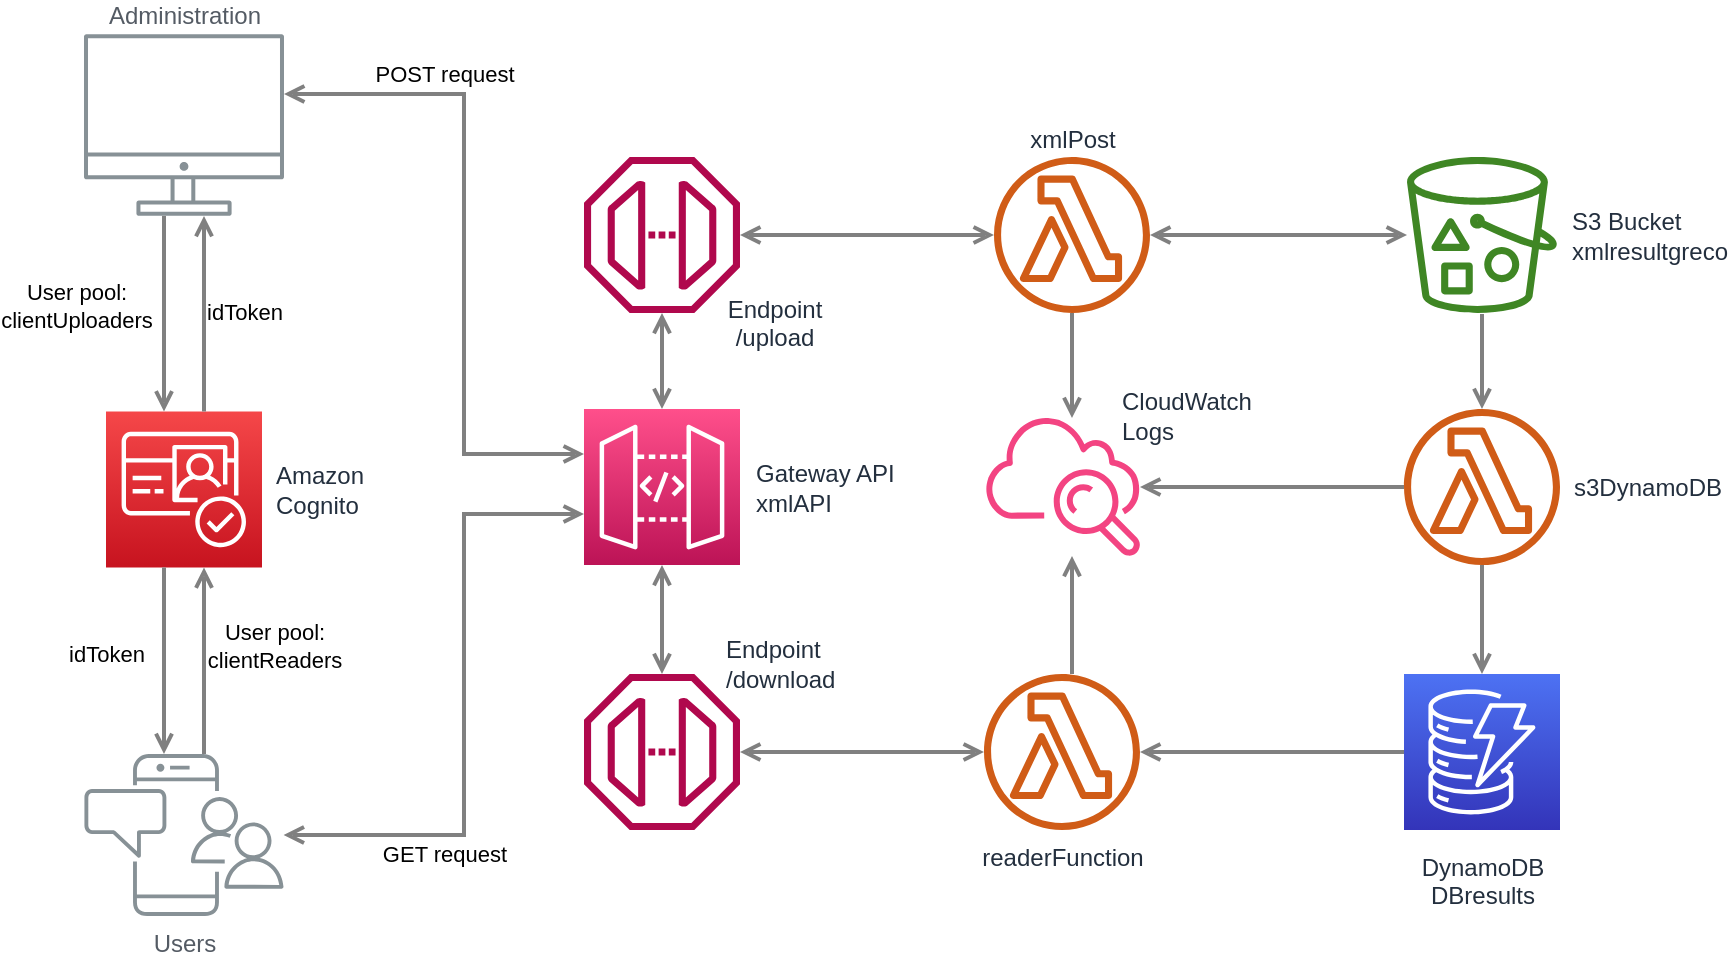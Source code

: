 <mxfile version="17.5.0" type="device"><diagram id="Ht1M8jgEwFfnCIfOTk4-" name="Page-1"><mxGraphModel dx="1185" dy="620" grid="1" gridSize="10" guides="1" tooltips="1" connect="1" arrows="1" fold="1" page="1" pageScale="1" pageWidth="1169" pageHeight="827" math="0" shadow="0"><root><mxCell id="0"/><mxCell id="1" parent="0"/><mxCell id="UEzPUAAOIrF-is8g5C7q-129" style="edgeStyle=orthogonalEdgeStyle;rounded=0;orthogonalLoop=1;jettySize=auto;html=1;startArrow=open;startFill=0;endArrow=open;endFill=0;strokeWidth=2;strokeColor=#808080;" parent="1" source="-7c4f6hhUFT_Cc1uzIeb-42" target="-7c4f6hhUFT_Cc1uzIeb-7" edge="1"><mxGeometry relative="1" as="geometry"><Array as="points"><mxPoint x="514" y="509"/></Array><mxPoint x="514" y="432.5" as="sourcePoint"/></mxGeometry></mxCell><mxCell id="UEzPUAAOIrF-is8g5C7q-142" style="edgeStyle=orthogonalEdgeStyle;rounded=0;orthogonalLoop=1;jettySize=auto;html=1;startArrow=open;startFill=0;endArrow=open;endFill=0;strokeWidth=2;strokeColor=#808080;" parent="1" source="-7c4f6hhUFT_Cc1uzIeb-40" target="UEzPUAAOIrF-is8g5C7q-115" edge="1"><mxGeometry relative="1" as="geometry"><mxPoint x="519" y="337.5" as="sourcePoint"/><mxPoint x="690.5" y="386.5" as="targetPoint"/><Array as="points"><mxPoint x="519" y="250"/></Array></mxGeometry></mxCell><mxCell id="UEzPUAAOIrF-is8g5C7q-109" value="Administration" style="outlineConnect=0;gradientColor=none;fontColor=#545B64;strokeColor=none;fillColor=#879196;dashed=0;verticalLabelPosition=top;verticalAlign=bottom;align=center;html=1;fontSize=12;fontStyle=0;aspect=fixed;shape=mxgraph.aws4.illustration_desktop;pointerEvents=1;labelBackgroundColor=#ffffff;labelPosition=center;" parent="1" vertex="1"><mxGeometry x="230" y="150" width="100" height="91" as="geometry"/></mxCell><mxCell id="UEzPUAAOIrF-is8g5C7q-110" value="&lt;div&gt;Users&lt;/div&gt;" style="outlineConnect=0;gradientColor=none;fontColor=#545B64;strokeColor=none;fillColor=#879196;dashed=0;verticalLabelPosition=bottom;verticalAlign=top;align=center;html=1;fontSize=12;fontStyle=0;aspect=fixed;shape=mxgraph.aws4.illustration_notification;pointerEvents=1;labelBackgroundColor=#ffffff;" parent="1" vertex="1"><mxGeometry x="230" y="510" width="100" height="81" as="geometry"/></mxCell><mxCell id="UEzPUAAOIrF-is8g5C7q-111" value="&lt;div&gt;Amazon&lt;/div&gt;&lt;div&gt;Cognito&lt;/div&gt;" style="outlineConnect=0;fontColor=#232F3E;gradientColor=#F54749;gradientDirection=north;fillColor=#C7131F;strokeColor=#ffffff;dashed=0;verticalLabelPosition=middle;verticalAlign=middle;align=left;html=1;fontSize=12;fontStyle=0;aspect=fixed;shape=mxgraph.aws4.resourceIcon;resIcon=mxgraph.aws4.cognito;labelBackgroundColor=#ffffff;labelPosition=right;spacingLeft=5;" parent="1" vertex="1"><mxGeometry x="241" y="338.75" width="78" height="78" as="geometry"/></mxCell><mxCell id="UEzPUAAOIrF-is8g5C7q-115" value="xmlPost" style="outlineConnect=0;fontColor=#232F3E;gradientColor=none;fillColor=#D05C17;strokeColor=none;dashed=0;verticalLabelPosition=top;verticalAlign=bottom;align=center;html=1;fontSize=12;fontStyle=0;aspect=fixed;pointerEvents=1;shape=mxgraph.aws4.lambda_function;labelBackgroundColor=#ffffff;labelPosition=center;" parent="1" vertex="1"><mxGeometry x="685" y="211.5" width="78" height="78" as="geometry"/></mxCell><mxCell id="UEzPUAAOIrF-is8g5C7q-119" value="&lt;div&gt;DynamoDB&lt;/div&gt;&lt;div&gt;DBresults&lt;br&gt;&lt;/div&gt;" style="outlineConnect=0;fontColor=#232F3E;gradientColor=#4D72F3;gradientDirection=north;fillColor=#3334B9;strokeColor=#ffffff;dashed=0;verticalLabelPosition=bottom;verticalAlign=top;align=center;html=1;fontSize=12;fontStyle=0;aspect=fixed;shape=mxgraph.aws4.resourceIcon;resIcon=mxgraph.aws4.dynamodb;labelBackgroundColor=#ffffff;spacingTop=5;" parent="1" vertex="1"><mxGeometry x="890.0" y="470" width="78" height="78" as="geometry"/></mxCell><mxCell id="UEzPUAAOIrF-is8g5C7q-123" value="CloudWatch&lt;div&gt;Logs&lt;/div&gt;" style="outlineConnect=0;fontColor=#232F3E;gradientColor=none;gradientDirection=north;fillColor=#F34482;strokeColor=none;dashed=0;verticalLabelPosition=top;verticalAlign=bottom;align=left;html=1;fontSize=12;fontStyle=0;aspect=fixed;shape=mxgraph.aws4.cloudwatch;labelBackgroundColor=#ffffff;labelPosition=right;spacingLeft=-11;spacingTop=0;spacingBottom=-20;" parent="1" vertex="1"><mxGeometry x="680.0" y="337.5" width="78" height="78" as="geometry"/></mxCell><mxCell id="-7c4f6hhUFT_Cc1uzIeb-4" style="edgeStyle=orthogonalEdgeStyle;rounded=0;orthogonalLoop=1;jettySize=auto;html=1;startArrow=open;startFill=0;endArrow=open;endFill=0;strokeWidth=2;strokeColor=#808080;" parent="1" source="UEzPUAAOIrF-is8g5C7q-110" target="-7c4f6hhUFT_Cc1uzIeb-39" edge="1"><mxGeometry relative="1" as="geometry"><mxPoint x="375.5" y="500" as="sourcePoint"/><mxPoint x="480" y="390" as="targetPoint"/><Array as="points"><mxPoint x="420" y="551"/><mxPoint x="420" y="390"/></Array></mxGeometry></mxCell><mxCell id="-7c4f6hhUFT_Cc1uzIeb-5" style="edgeStyle=orthogonalEdgeStyle;rounded=0;orthogonalLoop=1;jettySize=auto;html=1;startArrow=open;startFill=0;endArrow=open;endFill=0;strokeWidth=2;strokeColor=#808080;" parent="1" source="UEzPUAAOIrF-is8g5C7q-109" target="-7c4f6hhUFT_Cc1uzIeb-39" edge="1"><mxGeometry relative="1" as="geometry"><mxPoint x="370.285" y="500.5" as="sourcePoint"/><mxPoint x="480" y="360" as="targetPoint"/><Array as="points"><mxPoint x="420" y="180"/><mxPoint x="420" y="360"/></Array></mxGeometry></mxCell><mxCell id="-7c4f6hhUFT_Cc1uzIeb-21" value="&lt;div&gt;idToken&lt;/div&gt;" style="edgeLabel;html=1;align=center;verticalAlign=middle;resizable=0;points=[];" parent="-7c4f6hhUFT_Cc1uzIeb-5" vertex="1" connectable="0"><mxGeometry x="0.024" y="-5" relative="1" as="geometry"><mxPoint x="-105" y="30" as="offset"/></mxGeometry></mxCell><mxCell id="-7c4f6hhUFT_Cc1uzIeb-6" style="edgeStyle=orthogonalEdgeStyle;rounded=0;orthogonalLoop=1;jettySize=auto;html=1;startArrow=open;startFill=0;endArrow=open;endFill=0;strokeWidth=2;strokeColor=#808080;" parent="1" source="UEzPUAAOIrF-is8g5C7q-115" target="-7c4f6hhUFT_Cc1uzIeb-31" edge="1"><mxGeometry relative="1" as="geometry"><mxPoint x="746.505" y="509.5" as="sourcePoint"/><mxPoint x="900.5" y="360" as="targetPoint"/><Array as="points"><mxPoint x="880" y="251"/><mxPoint x="880" y="251"/></Array></mxGeometry></mxCell><mxCell id="-7c4f6hhUFT_Cc1uzIeb-7" value="readerFunction" style="outlineConnect=0;fontColor=#232F3E;gradientColor=none;fillColor=#D05C17;strokeColor=none;dashed=0;verticalLabelPosition=bottom;verticalAlign=top;align=center;html=1;fontSize=12;fontStyle=0;aspect=fixed;pointerEvents=1;shape=mxgraph.aws4.lambda_function;labelBackgroundColor=#ffffff;" parent="1" vertex="1"><mxGeometry x="680" y="470" width="78" height="78" as="geometry"/></mxCell><mxCell id="-7c4f6hhUFT_Cc1uzIeb-12" style="edgeStyle=orthogonalEdgeStyle;rounded=0;orthogonalLoop=1;jettySize=auto;html=1;startArrow=open;startFill=0;endArrow=none;endFill=0;strokeWidth=2;strokeColor=#808080;" parent="1" source="UEzPUAAOIrF-is8g5C7q-123" target="UEzPUAAOIrF-is8g5C7q-115" edge="1"><mxGeometry relative="1" as="geometry"><mxPoint x="877.5" y="424.75" as="sourcePoint"/><mxPoint x="739.999" y="315.25" as="targetPoint"/><Array as="points"><mxPoint x="724" y="330"/><mxPoint x="724" y="330"/></Array></mxGeometry></mxCell><mxCell id="-7c4f6hhUFT_Cc1uzIeb-13" style="edgeStyle=orthogonalEdgeStyle;rounded=0;orthogonalLoop=1;jettySize=auto;html=1;startArrow=open;startFill=0;endArrow=none;endFill=0;strokeWidth=2;strokeColor=#808080;" parent="1" source="UEzPUAAOIrF-is8g5C7q-123" target="-7c4f6hhUFT_Cc1uzIeb-7" edge="1"><mxGeometry relative="1" as="geometry"><mxPoint x="810" y="440" as="sourcePoint"/><mxPoint x="734" y="299.5" as="targetPoint"/><Array as="points"><mxPoint x="724" y="430"/><mxPoint x="724" y="430"/></Array></mxGeometry></mxCell><mxCell id="-7c4f6hhUFT_Cc1uzIeb-18" style="edgeStyle=orthogonalEdgeStyle;rounded=0;orthogonalLoop=1;jettySize=auto;html=1;startArrow=open;startFill=0;endArrow=none;endFill=0;strokeWidth=2;strokeColor=#808080;" parent="1" source="UEzPUAAOIrF-is8g5C7q-111" target="UEzPUAAOIrF-is8g5C7q-109" edge="1"><mxGeometry relative="1" as="geometry"><mxPoint x="734" y="352.021" as="sourcePoint"/><mxPoint x="734" y="299.5" as="targetPoint"/><Array as="points"><mxPoint x="270" y="300"/><mxPoint x="270" y="300"/></Array></mxGeometry></mxCell><mxCell id="-7c4f6hhUFT_Cc1uzIeb-19" style="edgeStyle=orthogonalEdgeStyle;rounded=0;orthogonalLoop=1;jettySize=auto;html=1;startArrow=open;startFill=0;endArrow=none;endFill=0;strokeWidth=2;strokeColor=#808080;" parent="1" source="UEzPUAAOIrF-is8g5C7q-109" target="UEzPUAAOIrF-is8g5C7q-111" edge="1"><mxGeometry relative="1" as="geometry"><mxPoint x="280" y="307.187" as="sourcePoint"/><mxPoint x="280" y="348.75" as="targetPoint"/><Array as="points"><mxPoint x="290" y="310"/><mxPoint x="290" y="310"/></Array></mxGeometry></mxCell><mxCell id="-7c4f6hhUFT_Cc1uzIeb-22" value="&lt;div&gt;User pool:&lt;br&gt;&lt;/div&gt;&lt;div&gt;clientUploaders&lt;/div&gt;" style="edgeLabel;html=1;align=center;verticalAlign=middle;resizable=0;points=[];" parent="1" vertex="1" connectable="0"><mxGeometry x="220" y="289.5" as="geometry"><mxPoint x="6" y="-4" as="offset"/></mxGeometry></mxCell><mxCell id="-7c4f6hhUFT_Cc1uzIeb-23" value="&lt;div&gt;idToken&lt;/div&gt;" style="edgeLabel;html=1;align=center;verticalAlign=middle;resizable=0;points=[];" parent="1" vertex="1" connectable="0"><mxGeometry x="241" y="460.0" as="geometry"/></mxCell><mxCell id="-7c4f6hhUFT_Cc1uzIeb-24" style="edgeStyle=orthogonalEdgeStyle;rounded=0;orthogonalLoop=1;jettySize=auto;html=1;startArrow=open;startFill=0;endArrow=none;endFill=0;strokeWidth=2;strokeColor=#808080;" parent="1" source="UEzPUAAOIrF-is8g5C7q-110" target="UEzPUAAOIrF-is8g5C7q-111" edge="1"><mxGeometry relative="1" as="geometry"><mxPoint x="270" y="458.31" as="sourcePoint"/><mxPoint x="270" y="416.747" as="targetPoint"/><Array as="points"><mxPoint x="270" y="440"/><mxPoint x="270" y="440"/></Array></mxGeometry></mxCell><mxCell id="-7c4f6hhUFT_Cc1uzIeb-25" style="edgeStyle=orthogonalEdgeStyle;rounded=0;orthogonalLoop=1;jettySize=auto;html=1;startArrow=open;startFill=0;endArrow=none;endFill=0;strokeWidth=2;strokeColor=#808080;" parent="1" source="UEzPUAAOIrF-is8g5C7q-111" target="UEzPUAAOIrF-is8g5C7q-110" edge="1"><mxGeometry relative="1" as="geometry"><mxPoint x="290" y="416.747" as="sourcePoint"/><mxPoint x="290" y="458.31" as="targetPoint"/><Array as="points"><mxPoint x="290" y="433"/><mxPoint x="290" y="433"/></Array></mxGeometry></mxCell><mxCell id="-7c4f6hhUFT_Cc1uzIeb-26" value="&lt;div&gt;User pool:&lt;br&gt;&lt;/div&gt;&lt;div&gt;clientReaders&lt;/div&gt;" style="edgeLabel;html=1;align=center;verticalAlign=middle;resizable=0;points=[];" parent="1" vertex="1" connectable="0"><mxGeometry x="319" y="460.0" as="geometry"><mxPoint x="6" y="-4" as="offset"/></mxGeometry></mxCell><mxCell id="-7c4f6hhUFT_Cc1uzIeb-31" value="&lt;div&gt;S3 Bucket&lt;/div&gt;xmlresultgreco" style="sketch=0;outlineConnect=0;fontColor=#232F3E;gradientColor=none;fillColor=#3F8624;strokeColor=none;dashed=0;verticalLabelPosition=middle;verticalAlign=middle;align=left;html=1;fontSize=12;fontStyle=0;aspect=fixed;pointerEvents=1;shape=mxgraph.aws4.bucket_with_objects;labelPosition=right;spacingLeft=5;" parent="1" vertex="1"><mxGeometry x="891.5" y="211.5" width="75" height="78" as="geometry"/></mxCell><mxCell id="-7c4f6hhUFT_Cc1uzIeb-37" value="POST request" style="edgeLabel;html=1;align=center;verticalAlign=middle;resizable=0;points=[];" parent="1" vertex="1" connectable="0"><mxGeometry x="410" y="170" as="geometry"/></mxCell><mxCell id="-7c4f6hhUFT_Cc1uzIeb-38" value="GET request" style="edgeLabel;html=1;align=center;verticalAlign=middle;resizable=0;points=[];" parent="1" vertex="1" connectable="0"><mxGeometry x="410" y="560" as="geometry"/></mxCell><mxCell id="-7c4f6hhUFT_Cc1uzIeb-39" value="&lt;div&gt;Gateway API&lt;/div&gt;&lt;div&gt;xmlAPI&lt;br&gt;&lt;/div&gt;" style="sketch=0;points=[[0,0,0],[0.25,0,0],[0.5,0,0],[0.75,0,0],[1,0,0],[0,1,0],[0.25,1,0],[0.5,1,0],[0.75,1,0],[1,1,0],[0,0.25,0],[0,0.5,0],[0,0.75,0],[1,0.25,0],[1,0.5,0],[1,0.75,0]];outlineConnect=0;fontColor=#232F3E;gradientColor=#FF4F8B;gradientDirection=north;fillColor=#BC1356;strokeColor=#ffffff;dashed=0;verticalLabelPosition=middle;verticalAlign=middle;align=left;html=1;fontSize=12;fontStyle=0;aspect=fixed;shape=mxgraph.aws4.resourceIcon;resIcon=mxgraph.aws4.api_gateway;labelPosition=right;spacingRight=0;spacingLeft=6;" parent="1" vertex="1"><mxGeometry x="480" y="337.5" width="78" height="78" as="geometry"/></mxCell><mxCell id="-7c4f6hhUFT_Cc1uzIeb-40" value="&lt;div&gt;Endpoint&lt;/div&gt;&lt;div&gt;/upload&lt;br&gt;&lt;/div&gt;" style="sketch=0;outlineConnect=0;fontColor=#232F3E;gradientColor=none;fillColor=#B0084D;strokeColor=none;dashed=0;verticalLabelPosition=bottom;verticalAlign=top;align=center;html=1;fontSize=12;fontStyle=0;aspect=fixed;pointerEvents=1;shape=mxgraph.aws4.endpoint;labelPosition=right;spacing=0;spacingTop=-14;spacingRight=0;spacingLeft=-44;" parent="1" vertex="1"><mxGeometry x="480" y="211.5" width="78" height="78" as="geometry"/></mxCell><mxCell id="-7c4f6hhUFT_Cc1uzIeb-41" value="" style="edgeStyle=orthogonalEdgeStyle;rounded=0;orthogonalLoop=1;jettySize=auto;html=1;startArrow=open;startFill=0;endArrow=open;endFill=0;strokeWidth=2;strokeColor=#808080;" parent="1" source="-7c4f6hhUFT_Cc1uzIeb-39" target="-7c4f6hhUFT_Cc1uzIeb-40" edge="1"><mxGeometry relative="1" as="geometry"><mxPoint x="519" y="337.5" as="sourcePoint"/><mxPoint x="685.001" y="250" as="targetPoint"/><Array as="points"/></mxGeometry></mxCell><mxCell id="-7c4f6hhUFT_Cc1uzIeb-42" value="&lt;div&gt;Endpoint&lt;/div&gt;&lt;div&gt;/download&lt;br&gt;&lt;/div&gt;" style="sketch=0;outlineConnect=0;fontColor=#232F3E;gradientColor=none;fillColor=#B0084D;strokeColor=none;dashed=0;verticalLabelPosition=top;verticalAlign=bottom;align=left;html=1;fontSize=12;fontStyle=0;aspect=fixed;pointerEvents=1;shape=mxgraph.aws4.endpoint;labelPosition=right;spacing=0;spacingTop=0;spacingRight=0;spacingLeft=-7;spacingBottom=-10;" parent="1" vertex="1"><mxGeometry x="480" y="470" width="78" height="78" as="geometry"/></mxCell><mxCell id="-7c4f6hhUFT_Cc1uzIeb-43" value="" style="edgeStyle=orthogonalEdgeStyle;rounded=0;orthogonalLoop=1;jettySize=auto;html=1;startArrow=open;startFill=0;endArrow=open;endFill=0;strokeWidth=2;strokeColor=#808080;" parent="1" source="-7c4f6hhUFT_Cc1uzIeb-39" target="-7c4f6hhUFT_Cc1uzIeb-42" edge="1"><mxGeometry relative="1" as="geometry"><Array as="points"/><mxPoint x="519" y="415.5" as="sourcePoint"/><mxPoint x="685.001" y="492" as="targetPoint"/></mxGeometry></mxCell><mxCell id="-7c4f6hhUFT_Cc1uzIeb-44" value="s3DynamoDB" style="outlineConnect=0;fontColor=#232F3E;gradientColor=none;fillColor=#D05C17;strokeColor=none;dashed=0;verticalLabelPosition=middle;verticalAlign=middle;align=left;html=1;fontSize=12;fontStyle=0;aspect=fixed;pointerEvents=1;shape=mxgraph.aws4.lambda_function;labelBackgroundColor=#ffffff;labelPosition=right;spacingLeft=5;" parent="1" vertex="1"><mxGeometry x="890" y="337.5" width="78" height="78" as="geometry"/></mxCell><mxCell id="sShxvG-P-CcecBEnu1MA-1" style="edgeStyle=orthogonalEdgeStyle;rounded=0;orthogonalLoop=1;jettySize=auto;html=1;startArrow=open;startFill=0;endArrow=none;endFill=0;strokeWidth=2;strokeColor=#808080;" edge="1" parent="1" source="-7c4f6hhUFT_Cc1uzIeb-44" target="-7c4f6hhUFT_Cc1uzIeb-31"><mxGeometry relative="1" as="geometry"><mxPoint x="762.999" y="260.5" as="sourcePoint"/><mxPoint x="900.008" y="260.5" as="targetPoint"/><Array as="points"><mxPoint x="929" y="290"/><mxPoint x="929" y="290"/></Array></mxGeometry></mxCell><mxCell id="sShxvG-P-CcecBEnu1MA-2" style="edgeStyle=orthogonalEdgeStyle;rounded=0;orthogonalLoop=1;jettySize=auto;html=1;startArrow=open;startFill=0;endArrow=none;endFill=0;strokeWidth=2;strokeColor=#808080;" edge="1" parent="1" source="UEzPUAAOIrF-is8g5C7q-119" target="-7c4f6hhUFT_Cc1uzIeb-44"><mxGeometry relative="1" as="geometry"><mxPoint x="939" y="347.5" as="sourcePoint"/><mxPoint x="939" y="299.5" as="targetPoint"/><Array as="points"/></mxGeometry></mxCell><mxCell id="sShxvG-P-CcecBEnu1MA-3" style="edgeStyle=orthogonalEdgeStyle;rounded=0;orthogonalLoop=1;jettySize=auto;html=1;startArrow=open;startFill=0;endArrow=none;endFill=0;strokeWidth=2;strokeColor=#808080;" edge="1" parent="1" source="-7c4f6hhUFT_Cc1uzIeb-7" target="UEzPUAAOIrF-is8g5C7q-119"><mxGeometry relative="1" as="geometry"><Array as="points"/><mxPoint x="563" y="519" as="sourcePoint"/><mxPoint x="690.001" y="519" as="targetPoint"/></mxGeometry></mxCell><mxCell id="sShxvG-P-CcecBEnu1MA-4" style="edgeStyle=orthogonalEdgeStyle;rounded=0;orthogonalLoop=1;jettySize=auto;html=1;startArrow=open;startFill=0;endArrow=none;endFill=0;strokeWidth=2;strokeColor=#808080;" edge="1" parent="1" source="UEzPUAAOIrF-is8g5C7q-123" target="-7c4f6hhUFT_Cc1uzIeb-44"><mxGeometry relative="1" as="geometry"><Array as="points"/><mxPoint x="772.999" y="502" as="sourcePoint"/><mxPoint x="910" y="502" as="targetPoint"/></mxGeometry></mxCell></root></mxGraphModel></diagram></mxfile>